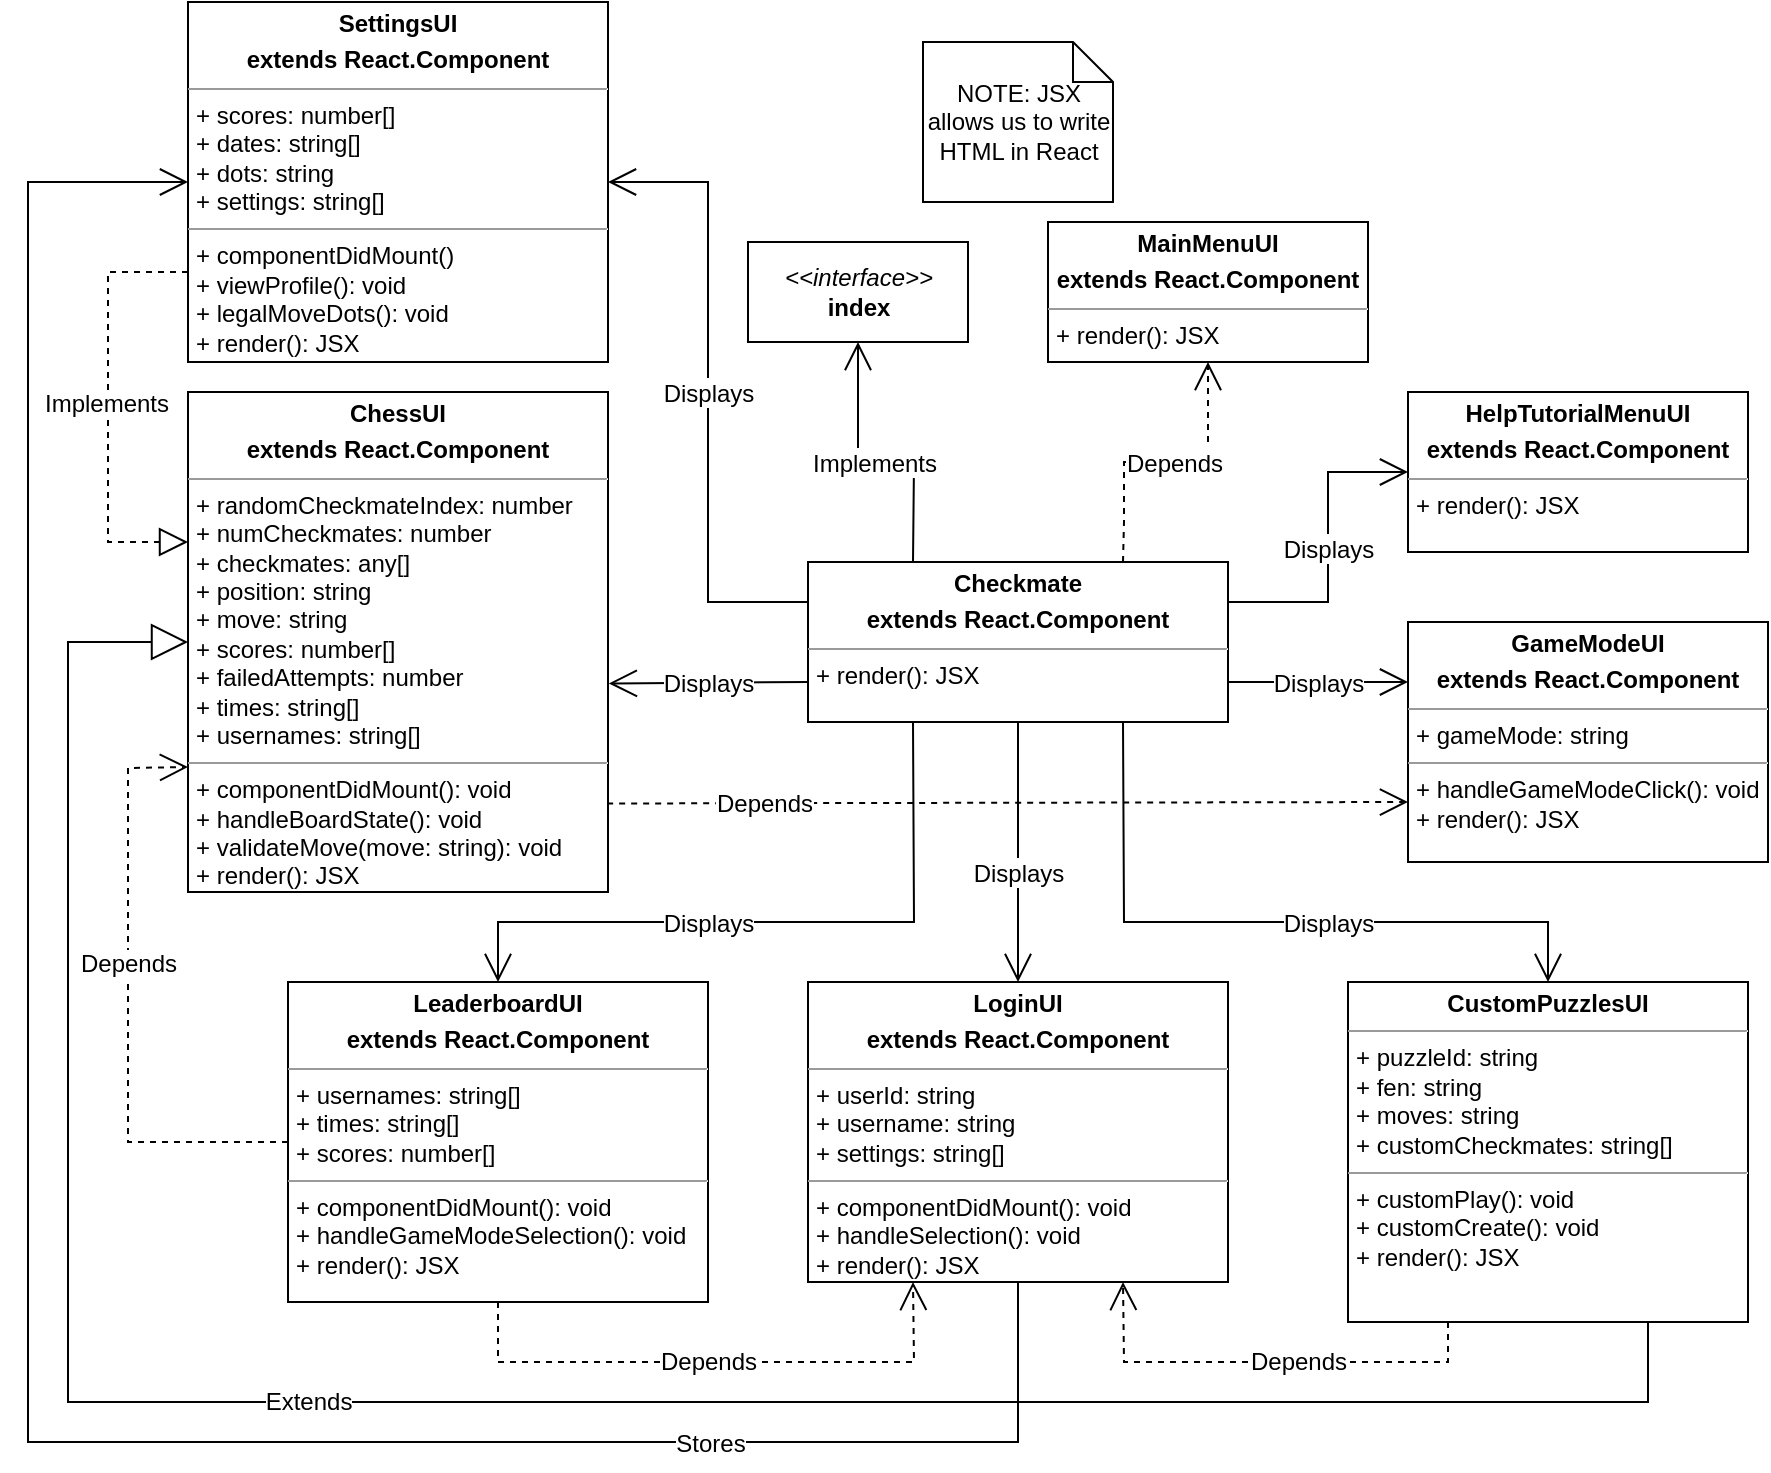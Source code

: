 <mxfile version="20.8.20" type="device"><diagram id="C5RBs43oDa-KdzZeNtuy" name="Page-1"><mxGraphModel dx="989" dy="893" grid="1" gridSize="10" guides="1" tooltips="1" connect="1" arrows="1" fold="1" page="1" pageScale="1" pageWidth="1100" pageHeight="1700" math="0" shadow="0"><root><mxCell id="WIyWlLk6GJQsqaUBKTNV-0"/><mxCell id="WIyWlLk6GJQsqaUBKTNV-1" parent="WIyWlLk6GJQsqaUBKTNV-0"/><mxCell id="7yah48JSBAYwdLCo4UNG-0" value="&lt;p style=&quot;margin:0px;margin-top:4px;text-align:center;&quot;&gt;&lt;b&gt;ChessUI&lt;/b&gt;&lt;/p&gt;&lt;p style=&quot;margin:0px;margin-top:4px;text-align:center;&quot;&gt;&lt;b style=&quot;border-color: var(--border-color);&quot;&gt;extends React.Component&lt;/b&gt;&lt;b&gt;&lt;br&gt;&lt;/b&gt;&lt;/p&gt;&lt;hr size=&quot;1&quot;&gt;&lt;p style=&quot;margin:0px;margin-left:4px;&quot;&gt;+&amp;nbsp;randomCheckmateIndex: number&lt;/p&gt;&lt;p style=&quot;margin:0px;margin-left:4px;&quot;&gt;+ numCheckmates: number&lt;/p&gt;&lt;p style=&quot;margin:0px;margin-left:4px;&quot;&gt;+ checkmates: any[]&lt;/p&gt;&lt;p style=&quot;margin:0px;margin-left:4px;&quot;&gt;+ position: string&lt;/p&gt;&lt;p style=&quot;margin:0px;margin-left:4px;&quot;&gt;+ move: string&lt;/p&gt;&lt;p style=&quot;margin:0px;margin-left:4px;&quot;&gt;+ scores: number[]&lt;/p&gt;&lt;p style=&quot;margin:0px;margin-left:4px;&quot;&gt;+ failedAttempts: number&lt;/p&gt;&lt;p style=&quot;margin:0px;margin-left:4px;&quot;&gt;+ times: string[]&lt;/p&gt;&lt;p style=&quot;margin:0px;margin-left:4px;&quot;&gt;+ usernames: string[]&lt;/p&gt;&lt;hr size=&quot;1&quot;&gt;&lt;p style=&quot;margin:0px;margin-left:4px;&quot;&gt;+ componentDidMount(): void&lt;/p&gt;&lt;p style=&quot;margin:0px;margin-left:4px;&quot;&gt;+ handleBoardState(): void&lt;/p&gt;&lt;p style=&quot;margin:0px;margin-left:4px;&quot;&gt;+ validateMove(move: string): void&lt;/p&gt;&lt;p style=&quot;margin:0px;margin-left:4px;&quot;&gt;+ render(): JSX&lt;/p&gt;" style="verticalAlign=top;align=left;overflow=fill;fontSize=12;fontFamily=Helvetica;html=1;" parent="WIyWlLk6GJQsqaUBKTNV-1" vertex="1"><mxGeometry x="110" y="225" width="210" height="250" as="geometry"/></mxCell><mxCell id="7yah48JSBAYwdLCo4UNG-1" value="&lt;p style=&quot;margin:0px;margin-top:4px;text-align:center;&quot;&gt;&lt;b&gt;CustomPuzzlesUI&lt;/b&gt;&lt;/p&gt;&lt;hr size=&quot;1&quot;&gt;&lt;p style=&quot;border-color: var(--border-color); margin: 0px 0px 0px 4px;&quot;&gt;+ puzzleId: string&lt;/p&gt;&lt;p style=&quot;margin:0px;margin-left:4px;&quot;&gt;+ fen: string&lt;br&gt;&lt;/p&gt;&lt;p style=&quot;margin:0px;margin-left:4px;&quot;&gt;+ moves: string&lt;/p&gt;&lt;p style=&quot;margin:0px;margin-left:4px;&quot;&gt;+ customCheckmates: string[]&lt;/p&gt;&lt;hr size=&quot;1&quot;&gt;&lt;p style=&quot;margin:0px;margin-left:4px;&quot;&gt;+ customPlay(): void&lt;br style=&quot;border-color: var(--border-color);&quot;&gt;&lt;/p&gt;&lt;p style=&quot;margin:0px;margin-left:4px;&quot;&gt;+ customCreate(): void&lt;/p&gt;&lt;p style=&quot;margin:0px;margin-left:4px;&quot;&gt;+ render(): JSX&lt;br&gt;&lt;/p&gt;" style="verticalAlign=top;align=left;overflow=fill;fontSize=12;fontFamily=Helvetica;html=1;" parent="WIyWlLk6GJQsqaUBKTNV-1" vertex="1"><mxGeometry x="690" y="520" width="200" height="170" as="geometry"/></mxCell><mxCell id="7yah48JSBAYwdLCo4UNG-2" value="&lt;p style=&quot;margin:0px;margin-top:4px;text-align:center;&quot;&gt;&lt;b&gt;GameModeUI&lt;/b&gt;&lt;/p&gt;&lt;p style=&quot;margin:0px;margin-top:4px;text-align:center;&quot;&gt;&lt;b style=&quot;border-color: var(--border-color);&quot;&gt;extends React.Component&lt;/b&gt;&lt;b&gt;&lt;br&gt;&lt;/b&gt;&lt;/p&gt;&lt;hr size=&quot;1&quot;&gt;&lt;p style=&quot;margin:0px;margin-left:4px;&quot;&gt;+ gameMode: string&lt;br&gt;&lt;/p&gt;&lt;hr size=&quot;1&quot;&gt;&lt;p style=&quot;border-color: var(--border-color); margin: 0px 0px 0px 4px;&quot;&gt;&lt;span style=&quot;background-color: initial;&quot;&gt;+ handleGameModeClick(): void&lt;/span&gt;&lt;br&gt;&lt;/p&gt;&lt;p style=&quot;border-color: var(--border-color); margin: 0px 0px 0px 4px;&quot;&gt;+ render(): JSX&lt;/p&gt;" style="verticalAlign=top;align=left;overflow=fill;fontSize=12;fontFamily=Helvetica;html=1;" parent="WIyWlLk6GJQsqaUBKTNV-1" vertex="1"><mxGeometry x="720" y="340" width="180" height="120" as="geometry"/></mxCell><mxCell id="7yah48JSBAYwdLCo4UNG-4" value="&lt;p style=&quot;margin:0px;margin-top:4px;text-align:center;&quot;&gt;&lt;b&gt;HelpTutorialMenuUI&lt;/b&gt;&lt;/p&gt;&lt;p style=&quot;margin:0px;margin-top:4px;text-align:center;&quot;&gt;&lt;b style=&quot;border-color: var(--border-color);&quot;&gt;extends React.Component&lt;/b&gt;&lt;b&gt;&lt;br&gt;&lt;/b&gt;&lt;/p&gt;&lt;hr size=&quot;1&quot;&gt;&lt;p style=&quot;margin:0px;margin-left:4px;&quot;&gt;&lt;/p&gt;&lt;p style=&quot;margin:0px;margin-left:4px;&quot;&gt;+ render(): JSX&lt;br&gt;&lt;/p&gt;" style="verticalAlign=top;align=left;overflow=fill;fontSize=12;fontFamily=Helvetica;html=1;" parent="WIyWlLk6GJQsqaUBKTNV-1" vertex="1"><mxGeometry x="720" y="225" width="170" height="80" as="geometry"/></mxCell><mxCell id="7yah48JSBAYwdLCo4UNG-5" value="&lt;p style=&quot;margin:0px;margin-top:4px;text-align:center;&quot;&gt;&lt;b style=&quot;background-color: initial;&quot;&gt;LeaderboardUI&lt;/b&gt;&lt;br&gt;&lt;/p&gt;&lt;p style=&quot;margin:0px;margin-top:4px;text-align:center;&quot;&gt;&lt;b style=&quot;border-color: var(--border-color);&quot;&gt;extends React.Component&lt;/b&gt;&lt;b style=&quot;background-color: initial;&quot;&gt;&lt;br&gt;&lt;/b&gt;&lt;/p&gt;&lt;hr size=&quot;1&quot;&gt;&lt;p style=&quot;margin:0px;margin-left:4px;&quot;&gt;+ usernames: string[]&lt;br&gt;&lt;/p&gt;&lt;p style=&quot;margin:0px;margin-left:4px;&quot;&gt;+ times: string[]&lt;/p&gt;&lt;p style=&quot;margin:0px;margin-left:4px;&quot;&gt;+ scores: number[]&lt;/p&gt;&lt;hr size=&quot;1&quot;&gt;&lt;p style=&quot;margin:0px;margin-left:4px;&quot;&gt;+ componentDidMount(): void&lt;/p&gt;&lt;p style=&quot;margin:0px;margin-left:4px;&quot;&gt;+ handleGameModeSelection(): void&lt;/p&gt;&lt;p style=&quot;margin:0px;margin-left:4px;&quot;&gt;+ render(): JSX&lt;br&gt;&lt;/p&gt;" style="verticalAlign=top;align=left;overflow=fill;fontSize=12;fontFamily=Helvetica;html=1;" parent="WIyWlLk6GJQsqaUBKTNV-1" vertex="1"><mxGeometry x="160" y="520" width="210" height="160" as="geometry"/></mxCell><mxCell id="7yah48JSBAYwdLCo4UNG-7" value="&lt;p style=&quot;margin:0px;margin-top:4px;text-align:center;&quot;&gt;&lt;b style=&quot;border-color: var(--border-color);&quot;&gt;Checkmate&lt;/b&gt;&lt;/p&gt;&lt;p style=&quot;margin:0px;margin-top:4px;text-align:center;&quot;&gt;&lt;b style=&quot;border-color: var(--border-color);&quot;&gt;&lt;b style=&quot;border-color: var(--border-color);&quot;&gt;extends React.Component&lt;/b&gt;&lt;br&gt;&lt;/b&gt;&lt;/p&gt;&lt;hr size=&quot;1&quot;&gt;&lt;p style=&quot;margin:0px;margin-left:4px;&quot;&gt;+ render(): JSX&lt;br&gt;&lt;/p&gt;" style="verticalAlign=top;align=left;overflow=fill;fontSize=12;fontFamily=Helvetica;html=1;" parent="WIyWlLk6GJQsqaUBKTNV-1" vertex="1"><mxGeometry x="420" y="310" width="210" height="80" as="geometry"/></mxCell><mxCell id="7yah48JSBAYwdLCo4UNG-8" value="&lt;p style=&quot;margin:0px;margin-top:4px;text-align:center;&quot;&gt;&lt;b&gt;SettingsUI&lt;/b&gt;&lt;/p&gt;&lt;p style=&quot;margin:0px;margin-top:4px;text-align:center;&quot;&gt;&lt;b&gt;extends React.Component&lt;/b&gt;&lt;/p&gt;&lt;hr size=&quot;1&quot;&gt;&lt;p style=&quot;margin:0px;margin-left:4px;&quot;&gt;+ scores: number[]&lt;/p&gt;&lt;p style=&quot;margin:0px;margin-left:4px;&quot;&gt;+ dates: string[]&amp;nbsp;&lt;br&gt;&lt;/p&gt;&lt;p style=&quot;margin:0px;margin-left:4px;&quot;&gt;+ dots: string&lt;/p&gt;&lt;p style=&quot;margin:0px;margin-left:4px;&quot;&gt;+ settings: string[]&lt;/p&gt;&lt;hr size=&quot;1&quot;&gt;&lt;p style=&quot;margin:0px;margin-left:4px;&quot;&gt;&lt;span style=&quot;background-color: initial;&quot;&gt;+ componentDidMount()&lt;/span&gt;&lt;/p&gt;&lt;p style=&quot;margin:0px;margin-left:4px;&quot;&gt;&lt;span style=&quot;background-color: initial;&quot;&gt;+ viewProfile(): void&lt;/span&gt;&lt;br&gt;&lt;/p&gt;&lt;p style=&quot;margin:0px;margin-left:4px;&quot;&gt;+ legalMoveDots(): void&lt;/p&gt;&lt;p style=&quot;margin:0px;margin-left:4px;&quot;&gt;+ render(): JSX&lt;br&gt;&lt;/p&gt;" style="verticalAlign=top;align=left;overflow=fill;fontSize=12;fontFamily=Helvetica;html=1;" parent="WIyWlLk6GJQsqaUBKTNV-1" vertex="1"><mxGeometry x="110" y="30" width="210" height="180" as="geometry"/></mxCell><mxCell id="7yah48JSBAYwdLCo4UNG-9" value="&lt;p style=&quot;margin:0px;margin-top:4px;text-align:center;&quot;&gt;&lt;b&gt;LoginUI&lt;/b&gt;&lt;/p&gt;&lt;p style=&quot;margin:0px;margin-top:4px;text-align:center;&quot;&gt;&lt;b style=&quot;border-color: var(--border-color);&quot;&gt;extends React.Component&lt;/b&gt;&lt;b&gt;&lt;br&gt;&lt;/b&gt;&lt;/p&gt;&lt;hr size=&quot;1&quot;&gt;&lt;p style=&quot;margin:0px;margin-left:4px;&quot;&gt;+ userId: string&lt;/p&gt;&lt;p style=&quot;margin:0px;margin-left:4px;&quot;&gt;+ username: string&lt;/p&gt;&lt;p style=&quot;margin:0px;margin-left:4px;&quot;&gt;+ settings: string[]&lt;/p&gt;&lt;hr size=&quot;1&quot;&gt;&lt;p style=&quot;border-color: var(--border-color); margin: 0px 0px 0px 4px;&quot;&gt;+ componentDidMount(): void&lt;/p&gt;&lt;p style=&quot;border-color: var(--border-color); margin: 0px 0px 0px 4px;&quot;&gt;+ handleSelection(): void&lt;/p&gt;&lt;p style=&quot;border-color: var(--border-color); margin: 0px 0px 0px 4px;&quot;&gt;+ render(): JSX&lt;/p&gt;&lt;p style=&quot;border-color: var(--border-color); margin: 0px 0px 0px 4px;&quot;&gt;&lt;br&gt;&lt;/p&gt;" style="verticalAlign=top;align=left;overflow=fill;fontSize=12;fontFamily=Helvetica;html=1;" parent="WIyWlLk6GJQsqaUBKTNV-1" vertex="1"><mxGeometry x="420" y="520" width="210" height="150" as="geometry"/></mxCell><mxCell id="7yah48JSBAYwdLCo4UNG-10" value="&lt;p style=&quot;margin:0px;margin-top:4px;text-align:center;&quot;&gt;&lt;b&gt;MainMenuUI&lt;/b&gt;&lt;/p&gt;&lt;p style=&quot;margin:0px;margin-top:4px;text-align:center;&quot;&gt;&lt;b style=&quot;border-color: var(--border-color);&quot;&gt;extends React.Component&lt;/b&gt;&lt;b&gt;&lt;br&gt;&lt;/b&gt;&lt;/p&gt;&lt;hr size=&quot;1&quot;&gt;&lt;p style=&quot;margin:0px;margin-left:4px;&quot;&gt;+ render(): JSX&lt;br&gt;&lt;/p&gt;" style="verticalAlign=top;align=left;overflow=fill;fontSize=12;fontFamily=Helvetica;html=1;" parent="WIyWlLk6GJQsqaUBKTNV-1" vertex="1"><mxGeometry x="540" y="140" width="160" height="70" as="geometry"/></mxCell><mxCell id="7yah48JSBAYwdLCo4UNG-11" value="&lt;i style=&quot;border-color: var(--border-color);&quot;&gt;&amp;lt;&amp;lt;interface&amp;gt;&amp;gt;&lt;/i&gt;&lt;br style=&quot;border-color: var(--border-color);&quot;&gt;&lt;b&gt;index&lt;/b&gt;" style="html=1;fontFamily=Helvetica;" parent="WIyWlLk6GJQsqaUBKTNV-1" vertex="1"><mxGeometry x="390" y="150" width="110" height="50" as="geometry"/></mxCell><mxCell id="7yah48JSBAYwdLCo4UNG-15" value="&lt;font style=&quot;font-size: 12px;&quot;&gt;Displays&lt;/font&gt;" style="endArrow=open;endSize=12;html=1;rounded=0;labelBackgroundColor=default;strokeColor=default;fontFamily=Helvetica;fontSize=13;fontColor=default;shape=connector;exitX=0.5;exitY=1;exitDx=0;exitDy=0;entryX=0.5;entryY=0;entryDx=0;entryDy=0;" parent="WIyWlLk6GJQsqaUBKTNV-1" source="7yah48JSBAYwdLCo4UNG-7" target="7yah48JSBAYwdLCo4UNG-9" edge="1"><mxGeometry x="0.143" width="160" relative="1" as="geometry"><mxPoint x="420" y="440" as="sourcePoint"/><mxPoint x="525" y="520" as="targetPoint"/><mxPoint as="offset"/></mxGeometry></mxCell><mxCell id="7yah48JSBAYwdLCo4UNG-18" value="&lt;font style=&quot;font-size: 12px;&quot;&gt;Displays&lt;/font&gt;" style="endArrow=open;endSize=12;html=1;rounded=0;labelBackgroundColor=default;strokeColor=default;fontFamily=Helvetica;fontSize=13;fontColor=default;shape=connector;exitX=0.75;exitY=1;exitDx=0;exitDy=0;entryX=0.5;entryY=0;entryDx=0;entryDy=0;" parent="WIyWlLk6GJQsqaUBKTNV-1" source="7yah48JSBAYwdLCo4UNG-7" target="7yah48JSBAYwdLCo4UNG-1" edge="1"><mxGeometry x="0.181" width="160" relative="1" as="geometry"><mxPoint x="650" y="490" as="sourcePoint"/><mxPoint x="840" y="510" as="targetPoint"/><mxPoint as="offset"/><Array as="points"><mxPoint x="578" y="490"/><mxPoint x="790" y="490"/></Array></mxGeometry></mxCell><mxCell id="7yah48JSBAYwdLCo4UNG-19" value="&lt;font style=&quot;font-size: 12px;&quot;&gt;Displays&lt;/font&gt;" style="endArrow=open;endSize=12;html=1;rounded=0;labelBackgroundColor=default;strokeColor=default;fontFamily=Helvetica;fontSize=13;fontColor=default;shape=connector;exitX=0.25;exitY=1;exitDx=0;exitDy=0;entryX=0.5;entryY=0;entryDx=0;entryDy=0;" parent="WIyWlLk6GJQsqaUBKTNV-1" source="7yah48JSBAYwdLCo4UNG-7" target="7yah48JSBAYwdLCo4UNG-5" edge="1"><mxGeometry x="0.201" width="160" relative="1" as="geometry"><mxPoint x="400" y="410" as="sourcePoint"/><mxPoint x="270" y="510" as="targetPoint"/><mxPoint as="offset"/><Array as="points"><mxPoint x="473" y="490"/><mxPoint x="265" y="490"/></Array></mxGeometry></mxCell><mxCell id="7yah48JSBAYwdLCo4UNG-21" value="&lt;font style=&quot;font-size: 12px;&quot;&gt;Displays&lt;/font&gt;" style="endArrow=open;endSize=12;html=1;rounded=0;labelBackgroundColor=default;strokeColor=default;fontFamily=Helvetica;fontSize=13;fontColor=default;shape=connector;exitX=0;exitY=0.75;exitDx=0;exitDy=0;entryX=1.002;entryY=0.583;entryDx=0;entryDy=0;entryPerimeter=0;" parent="WIyWlLk6GJQsqaUBKTNV-1" source="7yah48JSBAYwdLCo4UNG-7" target="7yah48JSBAYwdLCo4UNG-0" edge="1"><mxGeometry x="0.004" width="160" relative="1" as="geometry"><mxPoint x="420" y="370" as="sourcePoint"/><mxPoint x="330" y="390" as="targetPoint"/><mxPoint as="offset"/></mxGeometry></mxCell><mxCell id="7yah48JSBAYwdLCo4UNG-22" value="&lt;font style=&quot;font-size: 12px;&quot;&gt;Displays&lt;/font&gt;" style="endArrow=open;endSize=12;html=1;rounded=0;labelBackgroundColor=default;strokeColor=default;fontFamily=Helvetica;fontSize=13;fontColor=default;shape=connector;exitX=0;exitY=0.25;exitDx=0;exitDy=0;entryX=1;entryY=0.5;entryDx=0;entryDy=0;" parent="WIyWlLk6GJQsqaUBKTNV-1" source="7yah48JSBAYwdLCo4UNG-7" target="7yah48JSBAYwdLCo4UNG-8" edge="1"><mxGeometry width="160" relative="1" as="geometry"><mxPoint x="370" y="250" as="sourcePoint"/><mxPoint x="370" y="370" as="targetPoint"/><mxPoint as="offset"/><Array as="points"><mxPoint x="370" y="330"/><mxPoint x="370" y="120"/></Array></mxGeometry></mxCell><mxCell id="7yah48JSBAYwdLCo4UNG-23" value="&lt;font style=&quot;font-size: 12px;&quot;&gt;Displays&lt;/font&gt;" style="endArrow=open;endSize=12;html=1;rounded=0;labelBackgroundColor=default;strokeColor=default;fontFamily=Helvetica;fontSize=13;fontColor=default;shape=connector;exitX=1;exitY=0.75;exitDx=0;exitDy=0;entryX=0;entryY=0.25;entryDx=0;entryDy=0;" parent="WIyWlLk6GJQsqaUBKTNV-1" source="7yah48JSBAYwdLCo4UNG-7" target="7yah48JSBAYwdLCo4UNG-2" edge="1"><mxGeometry x="0.002" width="160" relative="1" as="geometry"><mxPoint x="630" y="370" as="sourcePoint"/><mxPoint x="740" y="370" as="targetPoint"/><mxPoint as="offset"/></mxGeometry></mxCell><mxCell id="7yah48JSBAYwdLCo4UNG-24" value="&lt;font style=&quot;font-size: 12px;&quot;&gt;Displays&lt;/font&gt;" style="endArrow=open;endSize=12;html=1;rounded=0;labelBackgroundColor=default;strokeColor=default;fontFamily=Helvetica;fontSize=13;fontColor=default;shape=connector;exitX=1;exitY=0.25;exitDx=0;exitDy=0;entryX=0;entryY=0.5;entryDx=0;entryDy=0;" parent="WIyWlLk6GJQsqaUBKTNV-1" source="7yah48JSBAYwdLCo4UNG-7" target="7yah48JSBAYwdLCo4UNG-4" edge="1"><mxGeometry x="0.002" width="160" relative="1" as="geometry"><mxPoint x="640" y="350" as="sourcePoint"/><mxPoint x="720" y="150" as="targetPoint"/><mxPoint as="offset"/><Array as="points"><mxPoint x="680" y="330"/><mxPoint x="680" y="265"/></Array></mxGeometry></mxCell><mxCell id="7yah48JSBAYwdLCo4UNG-26" value="&lt;font style=&quot;font-size: 12px;&quot;&gt;Implements&lt;/font&gt;" style="endArrow=open;endSize=12;html=1;rounded=0;labelBackgroundColor=default;strokeColor=default;fontFamily=Helvetica;fontSize=13;fontColor=default;shape=connector;exitX=0.25;exitY=0;exitDx=0;exitDy=0;entryX=0.5;entryY=1;entryDx=0;entryDy=0;" parent="WIyWlLk6GJQsqaUBKTNV-1" source="7yah48JSBAYwdLCo4UNG-7" target="7yah48JSBAYwdLCo4UNG-11" edge="1"><mxGeometry x="0.013" width="160" relative="1" as="geometry"><mxPoint x="670" y="30" as="sourcePoint"/><mxPoint x="490" y="210" as="targetPoint"/><mxPoint as="offset"/><Array as="points"><mxPoint x="473" y="260"/><mxPoint x="445" y="260"/></Array></mxGeometry></mxCell><mxCell id="7yah48JSBAYwdLCo4UNG-27" value="" style="endArrow=block;dashed=1;endFill=0;endSize=12;html=1;rounded=0;labelBackgroundColor=default;strokeColor=default;fontFamily=Helvetica;fontSize=12;fontColor=default;shape=connector;exitX=0;exitY=0.75;exitDx=0;exitDy=0;" parent="WIyWlLk6GJQsqaUBKTNV-1" source="7yah48JSBAYwdLCo4UNG-8" edge="1"><mxGeometry width="160" relative="1" as="geometry"><mxPoint x="90" y="190" as="sourcePoint"/><mxPoint x="110" y="300" as="targetPoint"/><Array as="points"><mxPoint x="70" y="165"/><mxPoint x="70" y="300"/></Array></mxGeometry></mxCell><mxCell id="7yah48JSBAYwdLCo4UNG-29" value="Implements" style="edgeLabel;html=1;align=center;verticalAlign=middle;resizable=0;points=[];fontSize=12;fontFamily=Helvetica;fontColor=default;" parent="7yah48JSBAYwdLCo4UNG-27" vertex="1" connectable="0"><mxGeometry x="-0.155" y="-1" relative="1" as="geometry"><mxPoint y="15" as="offset"/></mxGeometry></mxCell><mxCell id="7yah48JSBAYwdLCo4UNG-30" value="Depends" style="endArrow=open;endSize=12;dashed=1;html=1;rounded=0;labelBackgroundColor=default;strokeColor=default;fontFamily=Helvetica;fontSize=12;fontColor=default;shape=connector;exitX=0;exitY=0.5;exitDx=0;exitDy=0;entryX=0;entryY=0.75;entryDx=0;entryDy=0;" parent="WIyWlLk6GJQsqaUBKTNV-1" source="7yah48JSBAYwdLCo4UNG-5" target="7yah48JSBAYwdLCo4UNG-0" edge="1"><mxGeometry x="0.143" width="160" relative="1" as="geometry"><mxPoint x="80" y="690" as="sourcePoint"/><mxPoint x="60" y="530" as="targetPoint"/><Array as="points"><mxPoint x="80" y="600"/><mxPoint x="80" y="413"/></Array><mxPoint as="offset"/></mxGeometry></mxCell><mxCell id="7yah48JSBAYwdLCo4UNG-31" value="&lt;font style=&quot;font-size: 12px;&quot;&gt;Depends&lt;/font&gt;" style="endArrow=open;endSize=12;dashed=1;html=1;rounded=0;labelBackgroundColor=default;strokeColor=default;fontFamily=Helvetica;fontSize=13;fontColor=default;shape=connector;entryX=0.5;entryY=1;entryDx=0;entryDy=0;exitX=0.75;exitY=0;exitDx=0;exitDy=0;" parent="WIyWlLk6GJQsqaUBKTNV-1" source="7yah48JSBAYwdLCo4UNG-7" target="7yah48JSBAYwdLCo4UNG-10" edge="1"><mxGeometry x="0.056" width="160" relative="1" as="geometry"><mxPoint x="530" y="270" as="sourcePoint"/><mxPoint x="638" y="310" as="targetPoint"/><mxPoint as="offset"/><Array as="points"><mxPoint x="578" y="290"/><mxPoint x="578" y="260"/><mxPoint x="620" y="260"/></Array></mxGeometry></mxCell><mxCell id="7yah48JSBAYwdLCo4UNG-33" value="Depends" style="endArrow=open;endSize=12;dashed=1;html=1;rounded=0;labelBackgroundColor=default;strokeColor=default;fontFamily=Helvetica;fontSize=12;fontColor=default;shape=connector;entryX=0.25;entryY=1;entryDx=0;entryDy=0;exitX=0.5;exitY=1;exitDx=0;exitDy=0;" parent="WIyWlLk6GJQsqaUBKTNV-1" source="7yah48JSBAYwdLCo4UNG-5" target="7yah48JSBAYwdLCo4UNG-9" edge="1"><mxGeometry x="-0.027" width="160" relative="1" as="geometry"><mxPoint x="200" y="730" as="sourcePoint"/><mxPoint x="430" y="550" as="targetPoint"/><Array as="points"><mxPoint x="265" y="710"/><mxPoint x="473" y="710"/></Array><mxPoint as="offset"/></mxGeometry></mxCell><mxCell id="7yah48JSBAYwdLCo4UNG-34" value="Depends" style="endArrow=open;endSize=12;dashed=1;html=1;rounded=0;labelBackgroundColor=default;strokeColor=default;fontFamily=Helvetica;fontSize=12;fontColor=default;shape=connector;entryX=0.75;entryY=1;entryDx=0;entryDy=0;exitX=0.25;exitY=1;exitDx=0;exitDy=0;" parent="WIyWlLk6GJQsqaUBKTNV-1" source="7yah48JSBAYwdLCo4UNG-1" target="7yah48JSBAYwdLCo4UNG-9" edge="1"><mxGeometry x="-0.138" width="160" relative="1" as="geometry"><mxPoint x="660" y="730" as="sourcePoint"/><mxPoint x="868" y="720" as="targetPoint"/><Array as="points"><mxPoint x="740" y="710"/><mxPoint x="578" y="710"/></Array><mxPoint as="offset"/></mxGeometry></mxCell><mxCell id="7yah48JSBAYwdLCo4UNG-35" value="Extends" style="endArrow=block;endSize=16;endFill=0;html=1;rounded=0;labelBackgroundColor=default;strokeColor=default;fontFamily=Helvetica;fontSize=12;fontColor=default;shape=connector;exitX=0.75;exitY=1;exitDx=0;exitDy=0;entryX=0;entryY=0.5;entryDx=0;entryDy=0;" parent="WIyWlLk6GJQsqaUBKTNV-1" source="7yah48JSBAYwdLCo4UNG-1" target="7yah48JSBAYwdLCo4UNG-0" edge="1"><mxGeometry x="0.118" width="160" relative="1" as="geometry"><mxPoint x="490" y="780" as="sourcePoint"/><mxPoint x="650" y="780" as="targetPoint"/><Array as="points"><mxPoint x="840" y="730"/><mxPoint x="50" y="730"/><mxPoint x="50" y="640"/><mxPoint x="50" y="350"/></Array><mxPoint as="offset"/></mxGeometry></mxCell><mxCell id="7yah48JSBAYwdLCo4UNG-38" value="NOTE: JSX allows us to write HTML in React" style="shape=note;size=20;whiteSpace=wrap;html=1;fontFamily=Helvetica;fontSize=12;fontColor=default;" parent="WIyWlLk6GJQsqaUBKTNV-1" vertex="1"><mxGeometry x="477.5" y="50" width="95" height="80" as="geometry"/></mxCell><mxCell id="7yah48JSBAYwdLCo4UNG-39" value="&lt;font style=&quot;font-size: 12px;&quot;&gt;Stores&lt;/font&gt;" style="endArrow=open;endSize=12;html=1;rounded=0;labelBackgroundColor=default;strokeColor=default;fontFamily=Helvetica;fontSize=13;fontColor=default;shape=connector;entryX=0;entryY=0.5;entryDx=0;entryDy=0;exitX=0.5;exitY=1;exitDx=0;exitDy=0;" parent="WIyWlLk6GJQsqaUBKTNV-1" source="7yah48JSBAYwdLCo4UNG-9" target="7yah48JSBAYwdLCo4UNG-8" edge="1"><mxGeometry x="-0.636" width="160" relative="1" as="geometry"><mxPoint x="530" y="790" as="sourcePoint"/><mxPoint x="40" y="90" as="targetPoint"/><mxPoint as="offset"/><Array as="points"><mxPoint x="525" y="750"/><mxPoint x="30" y="750"/><mxPoint x="30" y="450"/><mxPoint x="30" y="120"/></Array></mxGeometry></mxCell><mxCell id="7yah48JSBAYwdLCo4UNG-41" value="&lt;font style=&quot;font-size: 12px;&quot;&gt;Depends&lt;/font&gt;" style="endArrow=open;endSize=12;dashed=1;html=1;rounded=0;labelBackgroundColor=default;strokeColor=default;fontFamily=Helvetica;fontSize=13;fontColor=default;shape=connector;entryX=0;entryY=0.75;entryDx=0;entryDy=0;exitX=0.998;exitY=0.823;exitDx=0;exitDy=0;exitPerimeter=0;" parent="WIyWlLk6GJQsqaUBKTNV-1" source="7yah48JSBAYwdLCo4UNG-0" target="7yah48JSBAYwdLCo4UNG-2" edge="1"><mxGeometry x="-0.61" y="1" width="160" relative="1" as="geometry"><mxPoint x="340" y="450" as="sourcePoint"/><mxPoint x="710" y="418" as="targetPoint"/><mxPoint as="offset"/><Array as="points"/></mxGeometry></mxCell></root></mxGraphModel></diagram></mxfile>